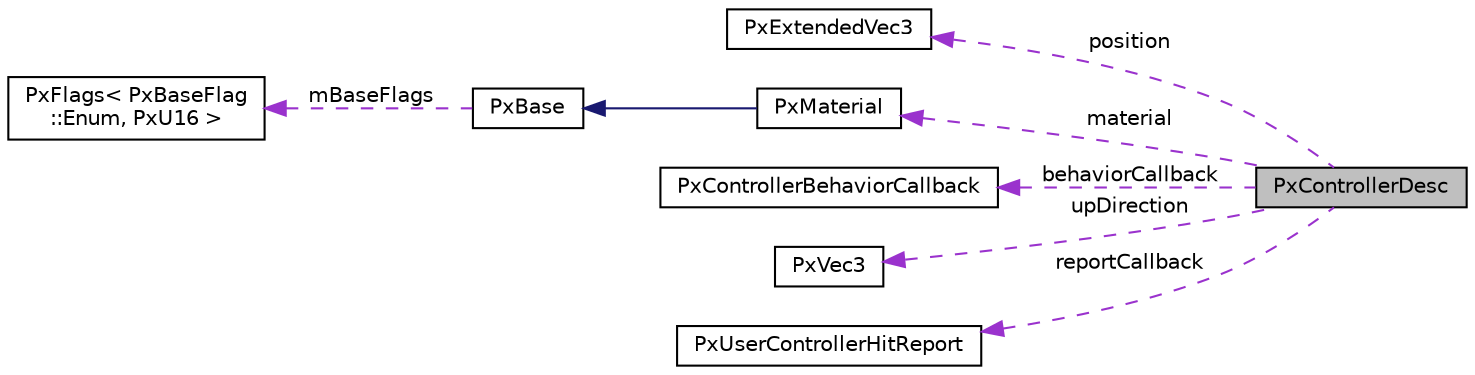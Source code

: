 digraph "PxControllerDesc"
{
  edge [fontname="Helvetica",fontsize="10",labelfontname="Helvetica",labelfontsize="10"];
  node [fontname="Helvetica",fontsize="10",shape=record];
  rankdir="LR";
  Node3 [label="PxControllerDesc",height=0.2,width=0.4,color="black", fillcolor="grey75", style="filled", fontcolor="black"];
  Node4 -> Node3 [dir="back",color="darkorchid3",fontsize="10",style="dashed",label=" position" ,fontname="Helvetica"];
  Node4 [label="PxExtendedVec3",height=0.2,width=0.4,color="black", fillcolor="white", style="filled",URL="$structPxExtendedVec3.html"];
  Node5 -> Node3 [dir="back",color="darkorchid3",fontsize="10",style="dashed",label=" material" ,fontname="Helvetica"];
  Node5 [label="PxMaterial",height=0.2,width=0.4,color="black", fillcolor="white", style="filled",URL="$classPxMaterial.html",tooltip="Material class to represent a set of surface properties. "];
  Node6 -> Node5 [dir="back",color="midnightblue",fontsize="10",style="solid",fontname="Helvetica"];
  Node6 [label="PxBase",height=0.2,width=0.4,color="black", fillcolor="white", style="filled",URL="$classPxBase.html",tooltip="Base class for objects that can be members of a PxCollection. "];
  Node7 -> Node6 [dir="back",color="darkorchid3",fontsize="10",style="dashed",label=" mBaseFlags" ,fontname="Helvetica"];
  Node7 [label="PxFlags\< PxBaseFlag\l::Enum, PxU16 \>",height=0.2,width=0.4,color="black", fillcolor="white", style="filled",URL="$classPxFlags.html"];
  Node8 -> Node3 [dir="back",color="darkorchid3",fontsize="10",style="dashed",label=" behaviorCallback" ,fontname="Helvetica"];
  Node8 [label="PxControllerBehaviorCallback",height=0.2,width=0.4,color="black", fillcolor="white", style="filled",URL="$classPxControllerBehaviorCallback.html",tooltip="User behavior callback. "];
  Node9 -> Node3 [dir="back",color="darkorchid3",fontsize="10",style="dashed",label=" upDirection" ,fontname="Helvetica"];
  Node9 [label="PxVec3",height=0.2,width=0.4,color="black", fillcolor="white", style="filled",URL="$classPxVec3.html",tooltip="3 Element vector class. "];
  Node10 -> Node3 [dir="back",color="darkorchid3",fontsize="10",style="dashed",label=" reportCallback" ,fontname="Helvetica"];
  Node10 [label="PxUserControllerHitReport",height=0.2,width=0.4,color="black", fillcolor="white", style="filled",URL="$classPxUserControllerHitReport.html",tooltip="User callback class for character controller events. "];
}
